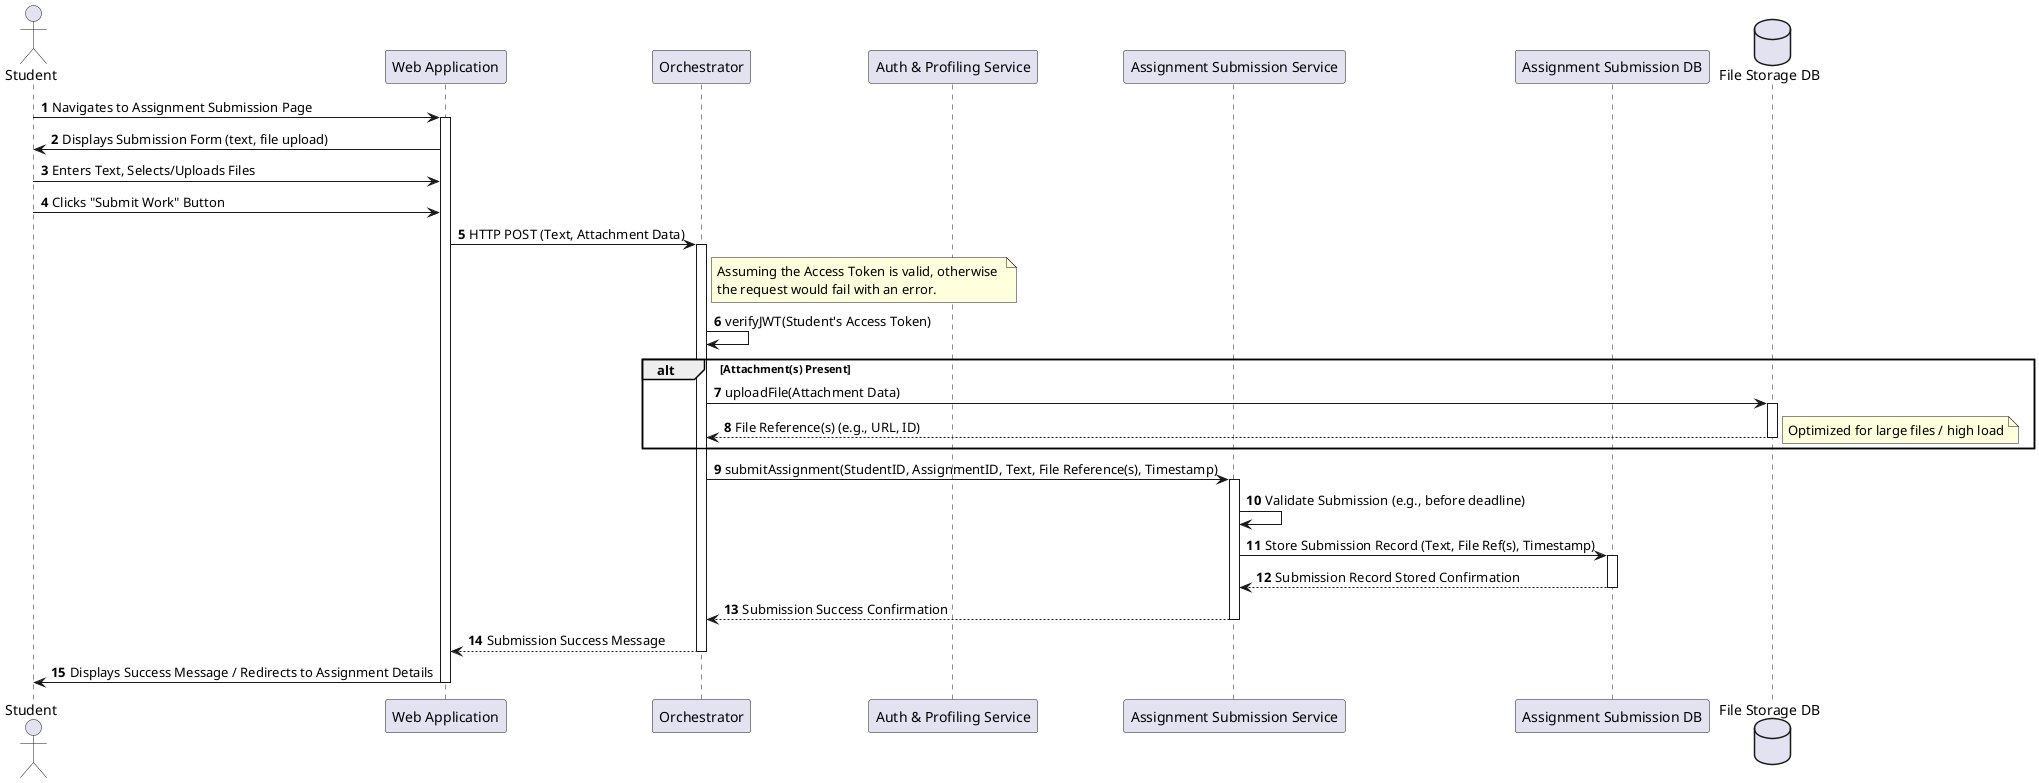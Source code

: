 @startuml
autonumber
actor "Student" as Student
participant "Web Application" as WebApp
participant "Orchestrator" as Orch
participant "Auth & Profiling Service" as Auth
participant "Assignment Submission Service" as AssignSubm
participant "Assignment Submission DB" as AssignSubmDB
database "File Storage DB" as FileStorageDB

Student -> WebApp : Navigates to Assignment Submission Page
activate WebApp
WebApp -> Student : Displays Submission Form (text, file upload)
Student -> WebApp : Enters Text, Selects/Uploads Files 
Student -> WebApp : Clicks "Submit Work" Button 

' Step 1: WebApp submits combined text and attachments to Orchestrator
WebApp -> Orch : HTTP POST (Text, Attachment Data)
activate Orch

' Step 2: Orchestrator authorizes the request
note right of Orch
  Assuming the Access Token is valid, otherwise 
  the request would fail with an error.
end note
Orch -> Orch : verifyJWT(Student's Access Token)


alt Attachment(s) Present
  ' Step 3a: Orchestrator uploads file(s) directly to FileStorageDB
  Orch -> FileStorageDB : uploadFile(Attachment Data)
  activate FileStorageDB
  FileStorageDB --> Orch : File Reference(s) (e.g., URL, ID)
  deactivate FileStorageDB
  Note right: Optimized for large files / high load 
end

' Step 3b (or Step 3 if no attachments): Orchestrator calls Assignment Submission Service with references
Orch -> AssignSubm : submitAssignment(StudentID, AssignmentID, Text, File Reference(s), Timestamp)
activate AssignSubm
AssignSubm -> AssignSubm : Validate Submission (e.g., before deadline) 
AssignSubm -> AssignSubmDB : Store Submission Record (Text, File Ref(s), Timestamp) 
activate AssignSubmDB
AssignSubmDB --> AssignSubm : Submission Record Stored Confirmation
deactivate AssignSubmDB
AssignSubm --> Orch : Submission Success Confirmation
deactivate AssignSubm

Orch --> WebApp : Submission Success Message
deactivate Orch
WebApp -> Student : Displays Success Message / Redirects to Assignment Details
deactivate WebApp

@enduml
